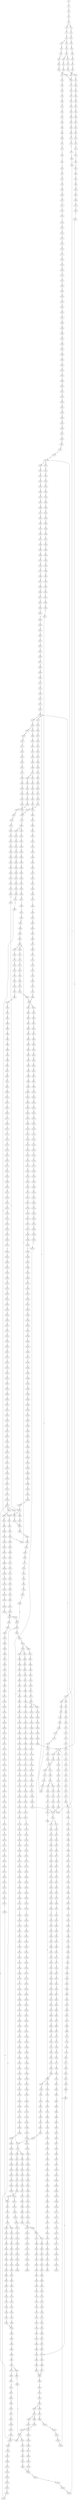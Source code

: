 strict digraph  {
	S0 -> S1 [ label = C ];
	S1 -> S2 [ label = C ];
	S2 -> S3 [ label = A ];
	S3 -> S4 [ label = T ];
	S4 -> S5 [ label = G ];
	S4 -> S6 [ label = A ];
	S5 -> S7 [ label = A ];
	S6 -> S8 [ label = A ];
	S7 -> S9 [ label = A ];
	S8 -> S10 [ label = A ];
	S9 -> S11 [ label = G ];
	S9 -> S12 [ label = C ];
	S10 -> S13 [ label = C ];
	S11 -> S14 [ label = A ];
	S12 -> S15 [ label = C ];
	S13 -> S16 [ label = C ];
	S14 -> S17 [ label = G ];
	S15 -> S18 [ label = T ];
	S16 -> S19 [ label = T ];
	S17 -> S20 [ label = T ];
	S17 -> S21 [ label = G ];
	S18 -> S22 [ label = C ];
	S19 -> S23 [ label = C ];
	S20 -> S24 [ label = C ];
	S21 -> S25 [ label = C ];
	S22 -> S26 [ label = C ];
	S23 -> S27 [ label = C ];
	S24 -> S28 [ label = T ];
	S25 -> S29 [ label = A ];
	S26 -> S30 [ label = A ];
	S27 -> S31 [ label = A ];
	S28 -> S32 [ label = C ];
	S29 -> S33 [ label = G ];
	S30 -> S34 [ label = G ];
	S31 -> S35 [ label = G ];
	S32 -> S36 [ label = T ];
	S33 -> S37 [ label = T ];
	S34 -> S38 [ label = T ];
	S35 -> S38 [ label = T ];
	S36 -> S39 [ label = C ];
	S37 -> S40 [ label = C ];
	S38 -> S41 [ label = C ];
	S39 -> S42 [ label = T ];
	S40 -> S43 [ label = C ];
	S41 -> S44 [ label = G ];
	S42 -> S45 [ label = C ];
	S43 -> S46 [ label = T ];
	S44 -> S47 [ label = T ];
	S45 -> S48 [ label = G ];
	S46 -> S49 [ label = G ];
	S47 -> S50 [ label = G ];
	S48 -> S51 [ label = G ];
	S49 -> S52 [ label = C ];
	S50 -> S53 [ label = C ];
	S51 -> S54 [ label = T ];
	S52 -> S55 [ label = G ];
	S53 -> S56 [ label = C ];
	S54 -> S57 [ label = C ];
	S55 -> S58 [ label = G ];
	S56 -> S59 [ label = A ];
	S57 -> S60 [ label = T ];
	S58 -> S61 [ label = C ];
	S59 -> S62 [ label = C ];
	S60 -> S63 [ label = C ];
	S61 -> S64 [ label = C ];
	S62 -> S65 [ label = G ];
	S63 -> S66 [ label = G ];
	S64 -> S67 [ label = T ];
	S65 -> S68 [ label = A ];
	S66 -> S69 [ label = G ];
	S67 -> S70 [ label = G ];
	S68 -> S71 [ label = G ];
	S69 -> S72 [ label = T ];
	S70 -> S73 [ label = T ];
	S71 -> S74 [ label = T ];
	S72 -> S75 [ label = T ];
	S73 -> S76 [ label = G ];
	S74 -> S77 [ label = G ];
	S75 -> S78 [ label = C ];
	S76 -> S79 [ label = C ];
	S77 -> S80 [ label = T ];
	S78 -> S81 [ label = A ];
	S79 -> S82 [ label = T ];
	S80 -> S83 [ label = C ];
	S81 -> S84 [ label = A ];
	S82 -> S85 [ label = A ];
	S83 -> S86 [ label = T ];
	S84 -> S87 [ label = G ];
	S85 -> S88 [ label = C ];
	S86 -> S89 [ label = T ];
	S86 -> S90 [ label = C ];
	S87 -> S91 [ label = A ];
	S88 -> S92 [ label = C ];
	S89 -> S93 [ label = C ];
	S90 -> S94 [ label = C ];
	S91 -> S95 [ label = C ];
	S92 -> S96 [ label = T ];
	S93 -> S97 [ label = G ];
	S94 -> S98 [ label = G ];
	S95 -> S99 [ label = C ];
	S96 -> S100 [ label = G ];
	S97 -> S101 [ label = G ];
	S98 -> S102 [ label = T ];
	S99 -> S103 [ label = T ];
	S100 -> S104 [ label = T ];
	S101 -> S105 [ label = T ];
	S102 -> S106 [ label = T ];
	S103 -> S107 [ label = T ];
	S104 -> S108 [ label = C ];
	S105 -> S109 [ label = C ];
	S106 -> S110 [ label = C ];
	S107 -> S111 [ label = T ];
	S108 -> S112 [ label = C ];
	S109 -> S113 [ label = C ];
	S110 -> S114 [ label = C ];
	S111 -> S115 [ label = T ];
	S112 -> S116 [ label = T ];
	S113 -> S117 [ label = T ];
	S114 -> S118 [ label = T ];
	S115 -> S119 [ label = T ];
	S116 -> S120 [ label = T ];
	S117 -> S121 [ label = T ];
	S118 -> S122 [ label = T ];
	S119 -> S123 [ label = G ];
	S120 -> S124 [ label = G ];
	S121 -> S125 [ label = G ];
	S122 -> S126 [ label = A ];
	S123 -> S127 [ label = A ];
	S124 -> S128 [ label = A ];
	S124 -> S129 [ label = T ];
	S125 -> S130 [ label = A ];
	S126 -> S131 [ label = A ];
	S127 -> S132 [ label = A ];
	S128 -> S133 [ label = A ];
	S129 -> S134 [ label = A ];
	S130 -> S135 [ label = A ];
	S131 -> S136 [ label = A ];
	S132 -> S137 [ label = C ];
	S133 -> S138 [ label = C ];
	S134 -> S139 [ label = G ];
	S135 -> S138 [ label = C ];
	S136 -> S140 [ label = C ];
	S137 -> S141 [ label = A ];
	S138 -> S142 [ label = T ];
	S138 -> S143 [ label = A ];
	S139 -> S144 [ label = G ];
	S140 -> S145 [ label = A ];
	S141 -> S146 [ label = G ];
	S142 -> S147 [ label = T ];
	S143 -> S148 [ label = G ];
	S144 -> S149 [ label = A ];
	S145 -> S150 [ label = G ];
	S146 -> S151 [ label = T ];
	S147 -> S152 [ label = C ];
	S148 -> S153 [ label = G ];
	S149 -> S154 [ label = G ];
	S150 -> S155 [ label = G ];
	S151 -> S156 [ label = T ];
	S152 -> S157 [ label = A ];
	S153 -> S158 [ label = G ];
	S153 -> S159 [ label = T ];
	S154 -> S160 [ label = A ];
	S155 -> S161 [ label = T ];
	S156 -> S162 [ label = G ];
	S157 -> S163 [ label = A ];
	S158 -> S164 [ label = T ];
	S159 -> S165 [ label = C ];
	S160 -> S166 [ label = G ];
	S161 -> S167 [ label = C ];
	S162 -> S168 [ label = A ];
	S163 -> S169 [ label = C ];
	S164 -> S170 [ label = C ];
	S165 -> S171 [ label = C ];
	S166 -> S172 [ label = G ];
	S167 -> S173 [ label = T ];
	S168 -> S174 [ label = C ];
	S169 -> S175 [ label = C ];
	S169 -> S176 [ label = T ];
	S170 -> S177 [ label = C ];
	S171 -> S178 [ label = C ];
	S172 -> S179 [ label = T ];
	S173 -> S180 [ label = C ];
	S174 -> S181 [ label = T ];
	S175 -> S182 [ label = G ];
	S176 -> S183 [ label = G ];
	S177 -> S184 [ label = G ];
	S178 -> S185 [ label = T ];
	S179 -> S186 [ label = C ];
	S180 -> S187 [ label = T ];
	S181 -> S188 [ label = G ];
	S182 -> S189 [ label = G ];
	S183 -> S190 [ label = G ];
	S183 -> S191 [ label = C ];
	S184 -> S192 [ label = C ];
	S185 -> S193 [ label = T ];
	S186 -> S194 [ label = C ];
	S187 -> S195 [ label = C ];
	S188 -> S196 [ label = T ];
	S189 -> S197 [ label = C ];
	S190 -> S198 [ label = C ];
	S191 -> S199 [ label = C ];
	S192 -> S200 [ label = C ];
	S193 -> S201 [ label = C ];
	S194 -> S202 [ label = C ];
	S195 -> S203 [ label = C ];
	S196 -> S204 [ label = A ];
	S197 -> S205 [ label = C ];
	S198 -> S206 [ label = C ];
	S199 -> S207 [ label = C ];
	S200 -> S208 [ label = G ];
	S201 -> S209 [ label = T ];
	S201 -> S210 [ label = G ];
	S202 -> S211 [ label = A ];
	S202 -> S212 [ label = G ];
	S203 -> S213 [ label = G ];
	S204 -> S214 [ label = C ];
	S205 -> S215 [ label = C ];
	S206 -> S216 [ label = C ];
	S207 -> S217 [ label = T ];
	S208 -> S218 [ label = C ];
	S208 -> S219 [ label = G ];
	S209 -> S220 [ label = C ];
	S210 -> S221 [ label = C ];
	S211 -> S222 [ label = G ];
	S212 -> S223 [ label = G ];
	S213 -> S224 [ label = T ];
	S214 -> S225 [ label = A ];
	S215 -> S226 [ label = A ];
	S216 -> S227 [ label = A ];
	S217 -> S228 [ label = A ];
	S218 -> S229 [ label = A ];
	S219 -> S230 [ label = A ];
	S220 -> S231 [ label = G ];
	S221 -> S232 [ label = A ];
	S222 -> S233 [ label = A ];
	S223 -> S234 [ label = A ];
	S224 -> S235 [ label = A ];
	S225 -> S236 [ label = C ];
	S226 -> S237 [ label = G ];
	S227 -> S238 [ label = G ];
	S228 -> S239 [ label = G ];
	S229 -> S240 [ label = C ];
	S230 -> S241 [ label = A ];
	S231 -> S242 [ label = T ];
	S232 -> S243 [ label = C ];
	S233 -> S244 [ label = G ];
	S234 -> S245 [ label = G ];
	S235 -> S246 [ label = C ];
	S236 -> S247 [ label = T ];
	S237 -> S248 [ label = T ];
	S238 -> S249 [ label = G ];
	S239 -> S250 [ label = G ];
	S240 -> S251 [ label = G ];
	S241 -> S252 [ label = C ];
	S242 -> S253 [ label = A ];
	S243 -> S254 [ label = G ];
	S244 -> S255 [ label = C ];
	S245 -> S256 [ label = G ];
	S246 -> S257 [ label = A ];
	S247 -> S258 [ label = T ];
	S248 -> S259 [ label = T ];
	S249 -> S260 [ label = T ];
	S250 -> S261 [ label = T ];
	S251 -> S262 [ label = C ];
	S252 -> S263 [ label = T ];
	S253 -> S264 [ label = C ];
	S254 -> S265 [ label = T ];
	S255 -> S266 [ label = C ];
	S256 -> S267 [ label = C ];
	S257 -> S268 [ label = T ];
	S258 -> S269 [ label = G ];
	S259 -> S270 [ label = G ];
	S260 -> S271 [ label = G ];
	S261 -> S272 [ label = G ];
	S262 -> S273 [ label = G ];
	S263 -> S274 [ label = G ];
	S264 -> S275 [ label = G ];
	S265 -> S276 [ label = G ];
	S266 -> S277 [ label = A ];
	S267 -> S278 [ label = G ];
	S268 -> S279 [ label = G ];
	S269 -> S280 [ label = G ];
	S270 -> S281 [ label = T ];
	S271 -> S282 [ label = C ];
	S271 -> S283 [ label = G ];
	S272 -> S284 [ label = T ];
	S273 -> S285 [ label = C ];
	S274 -> S286 [ label = C ];
	S275 -> S287 [ label = G ];
	S276 -> S288 [ label = G ];
	S277 -> S289 [ label = C ];
	S278 -> S290 [ label = T ];
	S279 -> S291 [ label = G ];
	S280 -> S292 [ label = A ];
	S281 -> S293 [ label = G ];
	S282 -> S294 [ label = G ];
	S283 -> S295 [ label = G ];
	S284 -> S296 [ label = G ];
	S285 -> S297 [ label = A ];
	S286 -> S298 [ label = A ];
	S287 -> S299 [ label = C ];
	S288 -> S300 [ label = C ];
	S289 -> S301 [ label = G ];
	S290 -> S302 [ label = G ];
	S291 -> S303 [ label = C ];
	S292 -> S304 [ label = G ];
	S293 -> S305 [ label = C ];
	S294 -> S306 [ label = C ];
	S295 -> S307 [ label = C ];
	S296 -> S308 [ label = C ];
	S297 -> S309 [ label = G ];
	S298 -> S310 [ label = A ];
	S299 -> S311 [ label = T ];
	S300 -> S312 [ label = G ];
	S301 -> S313 [ label = G ];
	S302 -> S314 [ label = G ];
	S303 -> S315 [ label = G ];
	S304 -> S316 [ label = A ];
	S305 -> S317 [ label = G ];
	S306 -> S318 [ label = G ];
	S307 -> S319 [ label = T ];
	S308 -> S320 [ label = G ];
	S309 -> S321 [ label = C ];
	S310 -> S322 [ label = C ];
	S311 -> S323 [ label = A ];
	S312 -> S324 [ label = T ];
	S313 -> S325 [ label = T ];
	S314 -> S326 [ label = T ];
	S315 -> S327 [ label = C ];
	S316 -> S328 [ label = C ];
	S317 -> S329 [ label = T ];
	S318 -> S330 [ label = T ];
	S319 -> S331 [ label = T ];
	S320 -> S332 [ label = T ];
	S321 -> S333 [ label = C ];
	S322 -> S334 [ label = C ];
	S323 -> S335 [ label = C ];
	S324 -> S336 [ label = C ];
	S325 -> S337 [ label = T ];
	S326 -> S338 [ label = A ];
	S327 -> S339 [ label = C ];
	S328 -> S340 [ label = C ];
	S329 -> S341 [ label = C ];
	S330 -> S342 [ label = C ];
	S331 -> S343 [ label = C ];
	S332 -> S344 [ label = C ];
	S333 -> S345 [ label = G ];
	S334 -> S346 [ label = A ];
	S335 -> S347 [ label = T ];
	S336 -> S348 [ label = C ];
	S337 -> S349 [ label = A ];
	S338 -> S350 [ label = T ];
	S339 -> S351 [ label = C ];
	S340 -> S352 [ label = C ];
	S341 -> S353 [ label = G ];
	S342 -> S354 [ label = G ];
	S343 -> S355 [ label = G ];
	S344 -> S356 [ label = G ];
	S345 -> S357 [ label = G ];
	S346 -> S358 [ label = G ];
	S347 -> S359 [ label = G ];
	S348 -> S360 [ label = C ];
	S349 -> S361 [ label = C ];
	S350 -> S362 [ label = G ];
	S351 -> S363 [ label = C ];
	S352 -> S364 [ label = C ];
	S353 -> S365 [ label = A ];
	S354 -> S366 [ label = T ];
	S355 -> S367 [ label = A ];
	S356 -> S365 [ label = A ];
	S357 -> S368 [ label = C ];
	S357 -> S369 [ label = T ];
	S358 -> S370 [ label = A ];
	S359 -> S371 [ label = G ];
	S360 -> S372 [ label = C ];
	S361 -> S373 [ label = T ];
	S362 -> S374 [ label = A ];
	S363 -> S375 [ label = C ];
	S364 -> S376 [ label = C ];
	S365 -> S377 [ label = A ];
	S366 -> S378 [ label = G ];
	S367 -> S379 [ label = A ];
	S368 -> S380 [ label = A ];
	S369 -> S381 [ label = G ];
	S370 -> S382 [ label = A ];
	S371 -> S383 [ label = T ];
	S372 -> S384 [ label = A ];
	S373 -> S385 [ label = G ];
	S374 -> S386 [ label = G ];
	S375 -> S387 [ label = A ];
	S376 -> S388 [ label = C ];
	S377 -> S389 [ label = C ];
	S378 -> S390 [ label = C ];
	S379 -> S391 [ label = C ];
	S380 -> S392 [ label = C ];
	S381 -> S393 [ label = G ];
	S382 -> S394 [ label = C ];
	S383 -> S395 [ label = G ];
	S384 -> S396 [ label = C ];
	S385 -> S397 [ label = C ];
	S386 -> S398 [ label = C ];
	S387 -> S399 [ label = C ];
	S388 -> S400 [ label = T ];
	S389 -> S401 [ label = C ];
	S389 -> S402 [ label = A ];
	S390 -> S403 [ label = A ];
	S391 -> S404 [ label = A ];
	S392 -> S405 [ label = T ];
	S393 -> S406 [ label = A ];
	S394 -> S407 [ label = A ];
	S395 -> S408 [ label = C ];
	S396 -> S409 [ label = T ];
	S397 -> S410 [ label = A ];
	S398 -> S411 [ label = G ];
	S399 -> S412 [ label = T ];
	S400 -> S413 [ label = T ];
	S401 -> S414 [ label = T ];
	S402 -> S415 [ label = C ];
	S403 -> S416 [ label = T ];
	S404 -> S417 [ label = C ];
	S405 -> S418 [ label = T ];
	S406 -> S419 [ label = A ];
	S407 -> S420 [ label = G ];
	S408 -> S421 [ label = T ];
	S409 -> S422 [ label = T ];
	S410 -> S423 [ label = G ];
	S411 -> S424 [ label = G ];
	S412 -> S425 [ label = T ];
	S413 -> S426 [ label = C ];
	S414 -> S427 [ label = T ];
	S415 -> S428 [ label = C ];
	S416 -> S429 [ label = C ];
	S417 -> S430 [ label = G ];
	S418 -> S431 [ label = C ];
	S419 -> S432 [ label = G ];
	S420 -> S433 [ label = C ];
	S421 -> S434 [ label = A ];
	S422 -> S435 [ label = G ];
	S423 -> S436 [ label = A ];
	S424 -> S437 [ label = T ];
	S425 -> S438 [ label = T ];
	S426 -> S439 [ label = A ];
	S427 -> S440 [ label = C ];
	S428 -> S441 [ label = C ];
	S429 -> S442 [ label = C ];
	S430 -> S443 [ label = C ];
	S431 -> S444 [ label = A ];
	S432 -> S445 [ label = A ];
	S433 -> S446 [ label = C ];
	S434 -> S447 [ label = C ];
	S435 -> S448 [ label = A ];
	S436 -> S449 [ label = C ];
	S437 -> S450 [ label = C ];
	S438 -> S451 [ label = A ];
	S439 -> S452 [ label = G ];
	S440 -> S453 [ label = G ];
	S441 -> S454 [ label = G ];
	S442 -> S455 [ label = G ];
	S443 -> S456 [ label = G ];
	S444 -> S457 [ label = G ];
	S445 -> S458 [ label = A ];
	S446 -> S459 [ label = G ];
	S447 -> S460 [ label = T ];
	S448 -> S461 [ label = G ];
	S449 -> S462 [ label = G ];
	S450 -> S463 [ label = G ];
	S451 -> S464 [ label = G ];
	S452 -> S465 [ label = A ];
	S453 -> S466 [ label = T ];
	S454 -> S467 [ label = T ];
	S455 -> S468 [ label = C ];
	S456 -> S469 [ label = C ];
	S457 -> S470 [ label = C ];
	S458 -> S471 [ label = C ];
	S459 -> S472 [ label = T ];
	S460 -> S473 [ label = G ];
	S461 -> S474 [ label = C ];
	S462 -> S475 [ label = G ];
	S463 -> S476 [ label = C ];
	S464 -> S477 [ label = C ];
	S465 -> S478 [ label = G ];
	S466 -> S479 [ label = A ];
	S467 -> S480 [ label = A ];
	S468 -> S481 [ label = A ];
	S469 -> S482 [ label = A ];
	S470 -> S483 [ label = C ];
	S471 -> S484 [ label = G ];
	S472 -> S485 [ label = C ];
	S473 -> S486 [ label = T ];
	S474 -> S487 [ label = C ];
	S475 -> S488 [ label = A ];
	S476 -> S489 [ label = A ];
	S477 -> S490 [ label = C ];
	S478 -> S491 [ label = G ];
	S479 -> S492 [ label = C ];
	S480 -> S493 [ label = C ];
	S481 -> S494 [ label = C ];
	S482 -> S495 [ label = C ];
	S483 -> S496 [ label = G ];
	S484 -> S497 [ label = G ];
	S485 -> S498 [ label = C ];
	S486 -> S499 [ label = A ];
	S487 -> S500 [ label = G ];
	S488 -> S501 [ label = C ];
	S489 -> S502 [ label = C ];
	S490 -> S503 [ label = G ];
	S491 -> S504 [ label = T ];
	S492 -> S505 [ label = T ];
	S493 -> S506 [ label = G ];
	S494 -> S507 [ label = G ];
	S495 -> S508 [ label = G ];
	S496 -> S509 [ label = C ];
	S497 -> S510 [ label = C ];
	S498 -> S511 [ label = T ];
	S499 -> S512 [ label = A ];
	S500 -> S513 [ label = C ];
	S501 -> S514 [ label = A ];
	S502 -> S515 [ label = G ];
	S503 -> S516 [ label = T ];
	S504 -> S517 [ label = C ];
	S505 -> S518 [ label = T ];
	S506 -> S519 [ label = T ];
	S507 -> S520 [ label = T ];
	S508 -> S521 [ label = T ];
	S509 -> S522 [ label = C ];
	S510 -> S523 [ label = A ];
	S511 -> S524 [ label = C ];
	S512 -> S525 [ label = C ];
	S513 -> S526 [ label = C ];
	S514 -> S527 [ label = C ];
	S515 -> S528 [ label = C ];
	S516 -> S529 [ label = C ];
	S517 -> S530 [ label = C ];
	S518 -> S531 [ label = C ];
	S519 -> S532 [ label = C ];
	S520 -> S533 [ label = C ];
	S521 -> S534 [ label = C ];
	S522 -> S535 [ label = C ];
	S523 -> S536 [ label = C ];
	S524 -> S537 [ label = T ];
	S525 -> S538 [ label = A ];
	S526 -> S539 [ label = C ];
	S527 -> S540 [ label = A ];
	S528 -> S541 [ label = G ];
	S529 -> S542 [ label = C ];
	S530 -> S543 [ label = C ];
	S531 -> S544 [ label = A ];
	S532 -> S545 [ label = C ];
	S533 -> S546 [ label = G ];
	S534 -> S547 [ label = C ];
	S535 -> S548 [ label = C ];
	S536 -> S549 [ label = C ];
	S536 -> S550 [ label = T ];
	S537 -> S551 [ label = G ];
	S538 -> S552 [ label = C ];
	S539 -> S553 [ label = C ];
	S540 -> S554 [ label = C ];
	S541 -> S555 [ label = C ];
	S542 -> S556 [ label = C ];
	S543 -> S557 [ label = T ];
	S544 -> S558 [ label = A ];
	S545 -> S559 [ label = A ];
	S546 -> S560 [ label = A ];
	S547 -> S561 [ label = A ];
	S548 -> S562 [ label = T ];
	S549 -> S563 [ label = G ];
	S550 -> S564 [ label = G ];
	S551 -> S565 [ label = T ];
	S552 -> S566 [ label = A ];
	S553 -> S562 [ label = T ];
	S554 -> S567 [ label = C ];
	S555 -> S568 [ label = G ];
	S556 -> S569 [ label = A ];
	S557 -> S570 [ label = T ];
	S558 -> S571 [ label = G ];
	S559 -> S572 [ label = G ];
	S560 -> S573 [ label = G ];
	S561 -> S574 [ label = G ];
	S562 -> S575 [ label = T ];
	S562 -> S576 [ label = C ];
	S563 -> S577 [ label = G ];
	S564 -> S578 [ label = G ];
	S565 -> S579 [ label = C ];
	S566 -> S580 [ label = C ];
	S567 -> S581 [ label = T ];
	S568 -> S582 [ label = G ];
	S569 -> S583 [ label = C ];
	S570 -> S201 [ label = C ];
	S571 -> S584 [ label = C ];
	S572 -> S585 [ label = C ];
	S573 -> S586 [ label = C ];
	S574 -> S587 [ label = C ];
	S575 -> S588 [ label = C ];
	S576 -> S589 [ label = C ];
	S577 -> S590 [ label = G ];
	S578 -> S591 [ label = G ];
	S579 -> S592 [ label = G ];
	S580 -> S593 [ label = G ];
	S581 -> S594 [ label = C ];
	S582 -> S595 [ label = C ];
	S583 -> S596 [ label = C ];
	S584 -> S597 [ label = G ];
	S585 -> S598 [ label = G ];
	S586 -> S599 [ label = G ];
	S587 -> S600 [ label = T ];
	S587 -> S598 [ label = G ];
	S588 -> S601 [ label = A ];
	S589 -> S602 [ label = A ];
	S590 -> S603 [ label = A ];
	S591 -> S604 [ label = A ];
	S592 -> S605 [ label = T ];
	S593 -> S606 [ label = C ];
	S594 -> S607 [ label = T ];
	S595 -> S608 [ label = T ];
	S596 -> S609 [ label = A ];
	S597 -> S610 [ label = A ];
	S598 -> S611 [ label = A ];
	S599 -> S612 [ label = A ];
	S600 -> S613 [ label = T ];
	S601 -> S614 [ label = C ];
	S602 -> S615 [ label = C ];
	S603 -> S616 [ label = A ];
	S604 -> S617 [ label = A ];
	S605 -> S618 [ label = G ];
	S606 -> S619 [ label = T ];
	S607 -> S620 [ label = A ];
	S608 -> S621 [ label = G ];
	S609 -> S622 [ label = C ];
	S610 -> S623 [ label = G ];
	S611 -> S624 [ label = G ];
	S612 -> S625 [ label = G ];
	S613 -> S626 [ label = C ];
	S614 -> S627 [ label = G ];
	S615 -> S628 [ label = C ];
	S616 -> S629 [ label = T ];
	S617 -> S630 [ label = C ];
	S618 -> S631 [ label = G ];
	S619 -> S632 [ label = C ];
	S620 -> S633 [ label = G ];
	S621 -> S634 [ label = G ];
	S622 -> S635 [ label = C ];
	S623 -> S636 [ label = T ];
	S624 -> S637 [ label = T ];
	S625 -> S638 [ label = T ];
	S626 -> S639 [ label = A ];
	S627 -> S640 [ label = C ];
	S628 -> S641 [ label = C ];
	S629 -> S642 [ label = T ];
	S630 -> S643 [ label = T ];
	S631 -> S644 [ label = T ];
	S632 -> S645 [ label = C ];
	S633 -> S646 [ label = A ];
	S634 -> S647 [ label = A ];
	S635 -> S648 [ label = G ];
	S636 -> S649 [ label = C ];
	S637 -> S650 [ label = C ];
	S638 -> S651 [ label = C ];
	S639 -> S652 [ label = C ];
	S640 -> S653 [ label = T ];
	S641 -> S654 [ label = G ];
	S642 -> S655 [ label = G ];
	S643 -> S656 [ label = G ];
	S644 -> S657 [ label = A ];
	S645 -> S658 [ label = T ];
	S646 -> S659 [ label = A ];
	S647 -> S660 [ label = A ];
	S648 -> S661 [ label = A ];
	S649 -> S662 [ label = C ];
	S650 -> S663 [ label = C ];
	S650 -> S664 [ label = T ];
	S651 -> S665 [ label = G ];
	S652 -> S666 [ label = G ];
	S653 -> S667 [ label = C ];
	S654 -> S668 [ label = C ];
	S655 -> S669 [ label = A ];
	S656 -> S670 [ label = G ];
	S658 -> S671 [ label = A ];
	S659 -> S672 [ label = C ];
	S660 -> S673 [ label = T ];
	S661 -> S674 [ label = T ];
	S662 -> S675 [ label = C ];
	S663 -> S675 [ label = C ];
	S664 -> S676 [ label = C ];
	S665 -> S677 [ label = A ];
	S666 -> S678 [ label = C ];
	S667 -> S679 [ label = C ];
	S668 -> S680 [ label = C ];
	S669 -> S681 [ label = A ];
	S670 -> S682 [ label = A ];
	S671 -> S683 [ label = G ];
	S672 -> S684 [ label = G ];
	S673 -> S685 [ label = G ];
	S674 -> S686 [ label = C ];
	S675 -> S687 [ label = T ];
	S675 -> S688 [ label = G ];
	S676 -> S689 [ label = G ];
	S677 -> S690 [ label = A ];
	S678 -> S691 [ label = C ];
	S679 -> S692 [ label = G ];
	S680 -> S693 [ label = G ];
	S681 -> S694 [ label = C ];
	S682 -> S695 [ label = C ];
	S683 -> S696 [ label = A ];
	S684 -> S697 [ label = A ];
	S685 -> S698 [ label = G ];
	S686 -> S699 [ label = G ];
	S687 -> S700 [ label = C ];
	S688 -> S701 [ label = C ];
	S689 -> S702 [ label = T ];
	S690 -> S703 [ label = C ];
	S691 -> S704 [ label = C ];
	S692 -> S705 [ label = G ];
	S693 -> S706 [ label = G ];
	S694 -> S707 [ label = C ];
	S695 -> S708 [ label = C ];
	S696 -> S709 [ label = A ];
	S697 -> S710 [ label = G ];
	S698 -> S711 [ label = G ];
	S699 -> S712 [ label = G ];
	S700 -> S713 [ label = C ];
	S701 -> S714 [ label = C ];
	S702 -> S715 [ label = C ];
	S703 -> S716 [ label = C ];
	S704 -> S717 [ label = T ];
	S705 -> S718 [ label = T ];
	S706 -> S719 [ label = T ];
	S707 -> S720 [ label = C ];
	S708 -> S721 [ label = C ];
	S709 -> S722 [ label = C ];
	S710 -> S723 [ label = G ];
	S711 -> S724 [ label = G ];
	S712 -> S725 [ label = T ];
	S713 -> S726 [ label = G ];
	S714 -> S727 [ label = T ];
	S715 -> S728 [ label = T ];
	S716 -> S729 [ label = T ];
	S717 -> S730 [ label = T ];
	S718 -> S731 [ label = T ];
	S719 -> S732 [ label = C ];
	S720 -> S733 [ label = G ];
	S721 -> S734 [ label = G ];
	S722 -> S735 [ label = T ];
	S723 -> S736 [ label = T ];
	S724 -> S737 [ label = T ];
	S725 -> S738 [ label = T ];
	S726 -> S739 [ label = G ];
	S727 -> S740 [ label = G ];
	S728 -> S741 [ label = G ];
	S729 -> S742 [ label = G ];
	S730 -> S743 [ label = C ];
	S731 -> S744 [ label = G ];
	S732 -> S745 [ label = C ];
	S733 -> S746 [ label = T ];
	S734 -> S747 [ label = T ];
	S735 -> S748 [ label = T ];
	S736 -> S749 [ label = G ];
	S737 -> S750 [ label = C ];
	S738 -> S751 [ label = C ];
	S739 -> S752 [ label = T ];
	S740 -> S753 [ label = T ];
	S741 -> S754 [ label = T ];
	S742 -> S755 [ label = T ];
	S743 -> S756 [ label = A ];
	S744 -> S757 [ label = C ];
	S745 -> S758 [ label = C ];
	S746 -> S759 [ label = C ];
	S747 -> S760 [ label = C ];
	S748 -> S761 [ label = C ];
	S749 -> S762 [ label = T ];
	S750 -> S763 [ label = C ];
	S751 -> S764 [ label = C ];
	S752 -> S765 [ label = C ];
	S753 -> S766 [ label = C ];
	S754 -> S767 [ label = T ];
	S755 -> S768 [ label = C ];
	S756 -> S769 [ label = T ];
	S757 -> S770 [ label = A ];
	S758 -> S771 [ label = A ];
	S759 -> S772 [ label = T ];
	S760 -> S773 [ label = T ];
	S761 -> S774 [ label = A ];
	S762 -> S775 [ label = C ];
	S763 -> S776 [ label = G ];
	S764 -> S777 [ label = A ];
	S765 -> S778 [ label = T ];
	S766 -> S779 [ label = G ];
	S767 -> S780 [ label = C ];
	S768 -> S781 [ label = G ];
	S769 -> S782 [ label = C ];
	S770 -> S783 [ label = C ];
	S771 -> S784 [ label = G ];
	S772 -> S785 [ label = C ];
	S773 -> S786 [ label = C ];
	S774 -> S787 [ label = A ];
	S775 -> S788 [ label = C ];
	S776 -> S789 [ label = C ];
	S777 -> S790 [ label = G ];
	S778 -> S791 [ label = G ];
	S779 -> S792 [ label = C ];
	S780 -> S793 [ label = C ];
	S781 -> S794 [ label = C ];
	S782 -> S795 [ label = C ];
	S783 -> S796 [ label = T ];
	S784 -> S797 [ label = T ];
	S785 -> S798 [ label = G ];
	S786 -> S798 [ label = G ];
	S787 -> S169 [ label = C ];
	S788 -> S799 [ label = C ];
	S789 -> S800 [ label = C ];
	S790 -> S801 [ label = T ];
	S791 -> S802 [ label = G ];
	S792 -> S803 [ label = G ];
	S793 -> S804 [ label = G ];
	S794 -> S805 [ label = G ];
	S795 -> S806 [ label = A ];
	S796 -> S807 [ label = G ];
	S797 -> S808 [ label = G ];
	S798 -> S809 [ label = G ];
	S799 -> S810 [ label = T ];
	S800 -> S208 [ label = G ];
	S801 -> S811 [ label = G ];
	S802 -> S812 [ label = A ];
	S803 -> S813 [ label = C ];
	S804 -> S814 [ label = T ];
	S805 -> S813 [ label = C ];
	S806 -> S815 [ label = G ];
	S807 -> S816 [ label = G ];
	S808 -> S817 [ label = G ];
	S809 -> S818 [ label = C ];
	S810 -> S819 [ label = G ];
	S811 -> S820 [ label = G ];
	S812 -> S821 [ label = G ];
	S813 -> S822 [ label = G ];
	S813 -> S823 [ label = A ];
	S814 -> S824 [ label = G ];
	S815 -> S825 [ label = A ];
	S816 -> S826 [ label = T ];
	S817 -> S827 [ label = T ];
	S818 -> S828 [ label = A ];
	S819 -> S829 [ label = T ];
	S820 -> S830 [ label = T ];
	S821 -> S831 [ label = G ];
	S822 -> S832 [ label = A ];
	S823 -> S833 [ label = A ];
	S824 -> S834 [ label = G ];
	S825 -> S835 [ label = A ];
	S826 -> S836 [ label = C ];
	S827 -> S837 [ label = C ];
	S828 -> S838 [ label = C ];
	S829 -> S839 [ label = C ];
	S830 -> S840 [ label = C ];
	S831 -> S841 [ label = G ];
	S832 -> S842 [ label = G ];
	S833 -> S843 [ label = C ];
	S834 -> S844 [ label = C ];
	S835 -> S845 [ label = C ];
	S836 -> S846 [ label = G ];
	S837 -> S847 [ label = G ];
	S838 -> S848 [ label = C ];
	S839 -> S849 [ label = C ];
	S840 -> S847 [ label = G ];
	S841 -> S850 [ label = T ];
	S842 -> S851 [ label = C ];
	S843 -> S852 [ label = C ];
	S844 -> S853 [ label = C ];
	S845 -> S854 [ label = C ];
	S846 -> S855 [ label = T ];
	S847 -> S856 [ label = T ];
	S848 -> S857 [ label = G ];
	S849 -> S858 [ label = T ];
	S850 -> S859 [ label = G ];
	S851 -> S860 [ label = A ];
	S852 -> S861 [ label = C ];
	S853 -> S862 [ label = C ];
	S854 -> S863 [ label = A ];
	S854 -> S864 [ label = G ];
	S855 -> S865 [ label = C ];
	S856 -> S866 [ label = C ];
	S857 -> S867 [ label = A ];
	S858 -> S868 [ label = A ];
	S859 -> S869 [ label = T ];
	S860 -> S870 [ label = G ];
	S861 -> S871 [ label = G ];
	S862 -> S872 [ label = G ];
	S863 -> S873 [ label = G ];
	S863 -> S874 [ label = C ];
	S864 -> S875 [ label = G ];
	S865 -> S876 [ label = C ];
	S866 -> S877 [ label = C ];
	S867 -> S878 [ label = G ];
	S867 -> S879 [ label = A ];
	S868 -> S880 [ label = C ];
	S869 -> S881 [ label = T ];
	S870 -> S882 [ label = T ];
	S871 -> S883 [ label = T ];
	S872 -> S884 [ label = T ];
	S873 -> S885 [ label = A ];
	S874 -> S886 [ label = C ];
	S875 -> S887 [ label = A ];
	S876 -> S888 [ label = G ];
	S877 -> S888 [ label = G ];
	S878 -> S889 [ label = T ];
	S879 -> S890 [ label = T ];
	S880 -> S891 [ label = T ];
	S881 -> S892 [ label = C ];
	S882 -> S893 [ label = G ];
	S883 -> S894 [ label = A ];
	S884 -> S895 [ label = C ];
	S885 -> S896 [ label = C ];
	S886 -> S897 [ label = A ];
	S887 -> S898 [ label = C ];
	S888 -> S899 [ label = T ];
	S889 -> S900 [ label = C ];
	S890 -> S901 [ label = G ];
	S891 -> S902 [ label = A ];
	S892 -> S903 [ label = C ];
	S893 -> S904 [ label = C ];
	S894 -> S905 [ label = C ];
	S895 -> S906 [ label = C ];
	S896 -> S907 [ label = T ];
	S897 -> S908 [ label = C ];
	S898 -> S909 [ label = G ];
	S899 -> S910 [ label = C ];
	S900 -> S911 [ label = C ];
	S901 -> S912 [ label = T ];
	S902 -> S913 [ label = C ];
	S903 -> S914 [ label = A ];
	S904 -> S915 [ label = A ];
	S905 -> S916 [ label = A ];
	S906 -> S917 [ label = A ];
	S907 -> S918 [ label = C ];
	S908 -> S919 [ label = C ];
	S909 -> S920 [ label = C ];
	S910 -> S921 [ label = A ];
	S911 -> S922 [ label = A ];
	S911 -> S923 [ label = T ];
	S912 -> S924 [ label = A ];
	S913 -> S925 [ label = C ];
	S914 -> S926 [ label = G ];
	S915 -> S927 [ label = A ];
	S916 -> S928 [ label = G ];
	S917 -> S929 [ label = G ];
	S918 -> S930 [ label = C ];
	S919 -> S931 [ label = C ];
	S920 -> S932 [ label = C ];
	S921 -> S933 [ label = C ];
	S922 -> S934 [ label = G ];
	S923 -> S935 [ label = C ];
	S924 -> S936 [ label = G ];
	S925 -> S937 [ label = A ];
	S926 -> S938 [ label = C ];
	S927 -> S939 [ label = C ];
	S928 -> S940 [ label = C ];
	S929 -> S941 [ label = T ];
	S930 -> S942 [ label = C ];
	S931 -> S943 [ label = C ];
	S932 -> S944 [ label = C ];
	S933 -> S945 [ label = C ];
	S934 -> S946 [ label = T ];
	S934 -> S947 [ label = C ];
	S935 -> S948 [ label = G ];
	S936 -> S949 [ label = T ];
	S937 -> S950 [ label = G ];
	S938 -> S951 [ label = A ];
	S939 -> S952 [ label = A ];
	S940 -> S953 [ label = A ];
	S941 -> S954 [ label = A ];
	S942 -> S955 [ label = A ];
	S943 -> S956 [ label = T ];
	S944 -> S957 [ label = A ];
	S945 -> S958 [ label = C ];
	S945 -> S959 [ label = G ];
	S946 -> S960 [ label = A ];
	S947 -> S961 [ label = T ];
	S948 -> S962 [ label = A ];
	S949 -> S963 [ label = T ];
	S950 -> S964 [ label = G ];
	S951 -> S965 [ label = G ];
	S952 -> S966 [ label = G ];
	S953 -> S967 [ label = G ];
	S954 -> S968 [ label = G ];
	S955 -> S969 [ label = T ];
	S956 -> S970 [ label = T ];
	S957 -> S971 [ label = T ];
	S958 -> S972 [ label = T ];
	S959 -> S973 [ label = A ];
	S960 -> S974 [ label = G ];
	S961 -> S975 [ label = T ];
	S962 -> S976 [ label = A ];
	S963 -> S977 [ label = T ];
	S964 -> S978 [ label = A ];
	S965 -> S979 [ label = A ];
	S966 -> S980 [ label = C ];
	S967 -> S981 [ label = G ];
	S968 -> S982 [ label = C ];
	S969 -> S983 [ label = C ];
	S970 -> S984 [ label = C ];
	S971 -> S985 [ label = C ];
	S972 -> S986 [ label = G ];
	S973 -> S987 [ label = A ];
	S973 -> S988 [ label = G ];
	S974 -> S989 [ label = G ];
	S975 -> S626 [ label = C ];
	S976 -> S990 [ label = C ];
	S977 -> S991 [ label = C ];
	S978 -> S992 [ label = G ];
	S979 -> S993 [ label = T ];
	S980 -> S994 [ label = T ];
	S981 -> S995 [ label = T ];
	S982 -> S996 [ label = T ];
	S983 -> S997 [ label = T ];
	S984 -> S998 [ label = C ];
	S984 -> S999 [ label = G ];
	S985 -> S1000 [ label = G ];
	S986 -> S1001 [ label = T ];
	S987 -> S1002 [ label = T ];
	S988 -> S1003 [ label = T ];
	S989 -> S1004 [ label = G ];
	S990 -> S1005 [ label = T ];
	S991 -> S1006 [ label = A ];
	S992 -> S1007 [ label = A ];
	S993 -> S1008 [ label = A ];
	S994 -> S1009 [ label = A ];
	S995 -> S1010 [ label = G ];
	S996 -> S1011 [ label = C ];
	S997 -> S1012 [ label = G ];
	S998 -> S1013 [ label = T ];
	S999 -> S1014 [ label = A ];
	S1000 -> S1015 [ label = T ];
	S1001 -> S1016 [ label = C ];
	S1002 -> S1017 [ label = C ];
	S1003 -> S1018 [ label = C ];
	S1004 -> S1019 [ label = T ];
	S1005 -> S1020 [ label = T ];
	S1006 -> S1021 [ label = C ];
	S1007 -> S1022 [ label = G ];
	S1008 -> S1023 [ label = A ];
	S1009 -> S1024 [ label = C ];
	S1010 -> S1025 [ label = C ];
	S1011 -> S1026 [ label = C ];
	S1012 -> S1027 [ label = C ];
	S1013 -> S1028 [ label = G ];
	S1014 -> S1029 [ label = T ];
	S1015 -> S1030 [ label = C ];
	S1016 -> S1031 [ label = C ];
	S1017 -> S1032 [ label = C ];
	S1018 -> S911 [ label = C ];
	S1019 -> S1033 [ label = C ];
	S1020 -> S1034 [ label = C ];
	S1021 -> S1035 [ label = T ];
	S1022 -> S1036 [ label = T ];
	S1023 -> S1037 [ label = A ];
	S1024 -> S1038 [ label = G ];
	S1025 -> S1039 [ label = A ];
	S1026 -> S1040 [ label = A ];
	S1027 -> S1041 [ label = C ];
	S1028 -> S1042 [ label = T ];
	S1029 -> S1043 [ label = C ];
	S1030 -> S1044 [ label = C ];
	S1031 -> S1045 [ label = T ];
	S1032 -> S1046 [ label = T ];
	S1033 -> S1047 [ label = A ];
	S1034 -> S1048 [ label = A ];
	S1035 -> S1049 [ label = C ];
	S1036 -> S1050 [ label = C ];
	S1037 -> S1051 [ label = A ];
	S1038 -> S1052 [ label = A ];
	S1039 -> S1053 [ label = C ];
	S1040 -> S1054 [ label = C ];
	S1041 -> S1055 [ label = A ];
	S1042 -> S1056 [ label = C ];
	S1043 -> S1057 [ label = G ];
	S1044 -> S1058 [ label = T ];
	S1045 -> S1059 [ label = T ];
	S1046 -> S1060 [ label = C ];
	S1047 -> S1061 [ label = C ];
	S1048 -> S1062 [ label = A ];
	S1049 -> S1063 [ label = C ];
	S1050 -> S1064 [ label = A ];
	S1051 -> S1065 [ label = A ];
	S1052 -> S1066 [ label = G ];
	S1053 -> S1067 [ label = G ];
	S1054 -> S1068 [ label = C ];
	S1055 -> S1069 [ label = G ];
	S1056 -> S1070 [ label = C ];
	S1057 -> S1071 [ label = T ];
	S1058 -> S1072 [ label = C ];
	S1059 -> S124 [ label = G ];
	S1060 -> S1073 [ label = G ];
	S1061 -> S1074 [ label = T ];
	S1062 -> S169 [ label = C ];
	S1063 -> S1075 [ label = T ];
	S1064 -> S1076 [ label = G ];
	S1065 -> S1077 [ label = C ];
	S1066 -> S1078 [ label = A ];
	S1067 -> S1079 [ label = C ];
	S1068 -> S1080 [ label = G ];
	S1069 -> S1081 [ label = T ];
	S1070 -> S1082 [ label = T ];
	S1071 -> S1083 [ label = T ];
	S1072 -> S1084 [ label = T ];
	S1073 -> S1085 [ label = A ];
	S1074 -> S1086 [ label = C ];
	S1075 -> S1087 [ label = T ];
	S1076 -> S1088 [ label = G ];
	S1077 -> S1089 [ label = T ];
	S1078 -> S1090 [ label = A ];
	S1079 -> S1091 [ label = G ];
	S1080 -> S1092 [ label = G ];
	S1081 -> S1093 [ label = C ];
	S1082 -> S1094 [ label = T ];
	S1083 -> S1095 [ label = T ];
	S1084 -> S1096 [ label = T ];
	S1085 -> S1097 [ label = A ];
	S1086 -> S1098 [ label = G ];
	S1087 -> S1099 [ label = T ];
	S1088 -> S1100 [ label = A ];
	S1089 -> S1101 [ label = T ];
	S1090 -> S1102 [ label = C ];
	S1091 -> S1103 [ label = G ];
	S1092 -> S1104 [ label = A ];
	S1093 -> S1105 [ label = G ];
	S1094 -> S124 [ label = G ];
	S1095 -> S1106 [ label = G ];
	S1096 -> S1107 [ label = C ];
	S1097 -> S1108 [ label = C ];
	S1098 -> S1109 [ label = C ];
	S1099 -> S1110 [ label = C ];
	S1100 -> S1111 [ label = C ];
	S1101 -> S1112 [ label = T ];
	S1102 -> S1113 [ label = T ];
	S1103 -> S1114 [ label = T ];
	S1104 -> S1115 [ label = C ];
	S1105 -> S1116 [ label = T ];
	S1106 -> S1117 [ label = T ];
	S1107 -> S1118 [ label = T ];
	S1108 -> S1005 [ label = T ];
	S1109 -> S1119 [ label = T ];
	S1110 -> S1120 [ label = A ];
	S1111 -> S1121 [ label = C ];
	S1112 -> S1122 [ label = G ];
	S1113 -> S1123 [ label = G ];
	S1114 -> S1124 [ label = G ];
	S1115 -> S1125 [ label = G ];
	S1116 -> S1126 [ label = A ];
	S1117 -> S1127 [ label = A ];
	S1118 -> S1128 [ label = C ];
	S1119 -> S1129 [ label = T ];
	S1120 -> S1130 [ label = T ];
	S1121 -> S1131 [ label = A ];
	S1122 -> S1132 [ label = C ];
	S1123 -> S1133 [ label = G ];
	S1124 -> S1134 [ label = C ];
	S1125 -> S1135 [ label = T ];
	S1126 -> S1136 [ label = A ];
	S1127 -> S1137 [ label = G ];
	S1128 -> S1138 [ label = G ];
	S1129 -> S1139 [ label = C ];
	S1130 -> S1140 [ label = C ];
	S1131 -> S1141 [ label = G ];
	S1132 -> S1142 [ label = C ];
	S1133 -> S1143 [ label = C ];
	S1134 -> S1144 [ label = C ];
	S1135 -> S1145 [ label = C ];
	S1136 -> S1146 [ label = G ];
	S1137 -> S1147 [ label = G ];
	S1138 -> S1148 [ label = G ];
	S1139 -> S1149 [ label = A ];
	S1140 -> S1150 [ label = C ];
	S1141 -> S1151 [ label = T ];
	S1142 -> S1152 [ label = G ];
	S1143 -> S1153 [ label = G ];
	S1144 -> S1154 [ label = G ];
	S1145 -> S1155 [ label = G ];
	S1146 -> S1156 [ label = A ];
	S1147 -> S1157 [ label = A ];
	S1148 -> S1158 [ label = A ];
	S1149 -> S1159 [ label = T ];
	S1150 -> S1160 [ label = A ];
	S1151 -> S1161 [ label = C ];
	S1152 -> S1162 [ label = T ];
	S1153 -> S1163 [ label = C ];
	S1154 -> S1164 [ label = C ];
	S1155 -> S1165 [ label = T ];
	S1156 -> S1166 [ label = C ];
	S1157 -> S1167 [ label = A ];
	S1158 -> S1168 [ label = G ];
	S1159 -> S1169 [ label = C ];
	S1160 -> S1170 [ label = G ];
	S1161 -> S1171 [ label = T ];
	S1162 -> S1172 [ label = A ];
	S1163 -> S1173 [ label = A ];
	S1164 -> S1174 [ label = A ];
	S1165 -> S1175 [ label = G ];
	S1166 -> S1176 [ label = G ];
	S1167 -> S1177 [ label = A ];
	S1168 -> S1178 [ label = A ];
	S1169 -> S1179 [ label = C ];
	S1170 -> S825 [ label = A ];
	S1171 -> S1180 [ label = C ];
	S1172 -> S1181 [ label = G ];
	S1173 -> S1182 [ label = G ];
	S1174 -> S1183 [ label = A ];
	S1175 -> S1184 [ label = A ];
	S1176 -> S1185 [ label = G ];
	S1177 -> S1186 [ label = G ];
	S1178 -> S1187 [ label = G ];
	S1179 -> S1188 [ label = A ];
	S1180 -> S1189 [ label = T ];
	S1181 -> S1190 [ label = C ];
	S1182 -> S1191 [ label = C ];
	S1183 -> S1192 [ label = C ];
	S1184 -> S1193 [ label = C ];
	S1185 -> S1194 [ label = C ];
	S1186 -> S1195 [ label = G ];
	S1187 -> S1196 [ label = G ];
	S1188 -> S815 [ label = G ];
	S1189 -> S1197 [ label = G ];
	S1190 -> S1198 [ label = C ];
	S1191 -> S1199 [ label = G ];
	S1192 -> S1200 [ label = C ];
	S1193 -> S1201 [ label = C ];
	S1194 -> S1202 [ label = T ];
	S1195 -> S1203 [ label = T ];
	S1196 -> S1204 [ label = T ];
	S1197 -> S1205 [ label = T ];
	S1198 -> S1206 [ label = G ];
	S1199 -> S1207 [ label = G ];
	S1200 -> S1208 [ label = A ];
	S1201 -> S1209 [ label = G ];
	S1202 -> S1210 [ label = C ];
	S1203 -> S1211 [ label = C ];
	S1204 -> S1212 [ label = C ];
	S1205 -> S1213 [ label = A ];
	S1206 -> S1214 [ label = G ];
	S1207 -> S1215 [ label = G ];
	S1208 -> S1216 [ label = G ];
	S1209 -> S1217 [ label = G ];
	S1210 -> S1218 [ label = T ];
	S1211 -> S1219 [ label = C ];
	S1212 -> S194 [ label = C ];
	S1214 -> S1220 [ label = T ];
	S1215 -> S1221 [ label = T ];
	S1216 -> S1222 [ label = T ];
	S1217 -> S1223 [ label = T ];
	S1218 -> S1224 [ label = C ];
	S1219 -> S1225 [ label = C ];
	S1220 -> S1226 [ label = G ];
	S1221 -> S1227 [ label = G ];
	S1222 -> S1228 [ label = C ];
	S1223 -> S1229 [ label = C ];
	S1224 -> S1230 [ label = G ];
	S1225 -> S1231 [ label = G ];
	S1226 -> S1232 [ label = A ];
	S1227 -> S1233 [ label = C ];
	S1228 -> S1234 [ label = G ];
	S1229 -> S1235 [ label = G ];
	S1230 -> S1236 [ label = A ];
	S1231 -> S1237 [ label = A ];
	S1232 -> S1238 [ label = C ];
	S1233 -> S1239 [ label = C ];
	S1234 -> S1240 [ label = C ];
	S1235 -> S1241 [ label = C ];
	S1236 -> S1242 [ label = A ];
	S1237 -> S1243 [ label = A ];
	S1238 -> S1244 [ label = G ];
	S1239 -> S1245 [ label = G ];
	S1240 -> S1246 [ label = G ];
	S1241 -> S1247 [ label = G ];
	S1242 -> S1248 [ label = G ];
	S1243 -> S1249 [ label = G ];
	S1244 -> S1250 [ label = T ];
	S1245 -> S1251 [ label = C ];
	S1246 -> S1252 [ label = C ];
	S1247 -> S1253 [ label = T ];
	S1248 -> S1254 [ label = T ];
	S1249 -> S1255 [ label = T ];
	S1250 -> S1256 [ label = G ];
	S1251 -> S1257 [ label = C ];
	S1252 -> S1258 [ label = A ];
	S1253 -> S1259 [ label = A ];
	S1254 -> S1260 [ label = C ];
	S1255 -> S1261 [ label = C ];
	S1256 -> S1262 [ label = G ];
	S1257 -> S1263 [ label = G ];
	S1258 -> S1264 [ label = G ];
	S1259 -> S1265 [ label = G ];
	S1260 -> S1266 [ label = G ];
	S1261 -> S1267 [ label = G ];
	S1262 -> S1268 [ label = G ];
	S1263 -> S1269 [ label = G ];
	S1264 -> S1270 [ label = C ];
	S1265 -> S1271 [ label = C ];
	S1266 -> S1272 [ label = C ];
	S1267 -> S1273 [ label = A ];
	S1268 -> S1274 [ label = T ];
	S1269 -> S1275 [ label = T ];
	S1270 -> S1276 [ label = C ];
	S1271 -> S1277 [ label = C ];
	S1272 -> S1278 [ label = G ];
	S1273 -> S1279 [ label = G ];
	S1274 -> S1280 [ label = A ];
	S1275 -> S1281 [ label = G ];
	S1276 -> S345 [ label = G ];
	S1277 -> S1282 [ label = G ];
	S1278 -> S1283 [ label = G ];
	S1279 -> S1284 [ label = G ];
	S1280 -> S1285 [ label = C ];
	S1281 -> S1286 [ label = G ];
	S1282 -> S1287 [ label = C ];
	S1283 -> S1288 [ label = C ];
	S1284 -> S1289 [ label = T ];
	S1285 -> S1290 [ label = T ];
	S1286 -> S1291 [ label = T ];
	S1287 -> S1292 [ label = T ];
	S1288 -> S1293 [ label = T ];
	S1289 -> S1294 [ label = A ];
	S1290 -> S1295 [ label = A ];
	S1291 -> S1296 [ label = G ];
	S1292 -> S1297 [ label = G ];
	S1293 -> S1298 [ label = A ];
	S1294 -> S1299 [ label = T ];
	S1295 -> S1300 [ label = T ];
	S1296 -> S1301 [ label = G ];
	S1297 -> S1302 [ label = G ];
	S1298 -> S1303 [ label = T ];
	S1299 -> S1304 [ label = A ];
	S1300 -> S1305 [ label = T ];
	S1301 -> S1306 [ label = A ];
	S1302 -> S1307 [ label = A ];
	S1303 -> S1308 [ label = A ];
	S1304 -> S1309 [ label = A ];
	S1305 -> S1310 [ label = G ];
	S1306 -> S1311 [ label = A ];
	S1307 -> S1312 [ label = A ];
	S1308 -> S1313 [ label = G ];
	S1309 -> S1314 [ label = G ];
	S1310 -> S1315 [ label = G ];
	S1311 -> S1316 [ label = C ];
	S1312 -> S1317 [ label = G ];
	S1313 -> S1318 [ label = T ];
	S1314 -> S1319 [ label = T ];
	S1315 -> S1320 [ label = A ];
	S1316 -> S1321 [ label = C ];
	S1317 -> S1322 [ label = A ];
	S1318 -> S1323 [ label = A ];
	S1319 -> S1324 [ label = C ];
	S1320 -> S1325 [ label = A ];
	S1321 -> S1326 [ label = T ];
	S1322 -> S1327 [ label = A ];
	S1323 -> S1328 [ label = G ];
	S1324 -> S1329 [ label = G ];
	S1325 -> S1330 [ label = C ];
	S1326 -> S1331 [ label = C ];
	S1327 -> S1332 [ label = C ];
	S1328 -> S1333 [ label = C ];
	S1329 -> S1334 [ label = T ];
	S1330 -> S1335 [ label = G ];
	S1331 -> S1336 [ label = G ];
	S1332 -> S484 [ label = G ];
	S1333 -> S1337 [ label = C ];
	S1334 -> S1338 [ label = G ];
	S1335 -> S1339 [ label = G ];
	S1336 -> S1340 [ label = G ];
	S1337 -> S1341 [ label = G ];
	S1338 -> S1342 [ label = G ];
	S1339 -> S1343 [ label = T ];
	S1340 -> S1344 [ label = C ];
	S1341 -> S1345 [ label = A ];
	S1342 -> S1346 [ label = T ];
	S1343 -> S1347 [ label = A ];
	S1344 -> S1348 [ label = A ];
	S1345 -> S1349 [ label = A ];
	S1346 -> S1350 [ label = A ];
	S1347 -> S1351 [ label = C ];
	S1348 -> S1352 [ label = C ];
	S1349 -> S1353 [ label = A ];
	S1350 -> S1354 [ label = C ];
	S1351 -> S1355 [ label = G ];
	S1352 -> S1356 [ label = G ];
	S1353 -> S1357 [ label = C ];
	S1354 -> S1358 [ label = C ];
	S1355 -> S1359 [ label = A ];
	S1356 -> S1360 [ label = C ];
	S1357 -> S1361 [ label = C ];
	S1358 -> S1362 [ label = G ];
	S1359 -> S1363 [ label = A ];
	S1360 -> S1364 [ label = G ];
	S1361 -> S1365 [ label = C ];
	S1362 -> S1366 [ label = G ];
	S1363 -> S1367 [ label = G ];
	S1364 -> S1368 [ label = C ];
	S1365 -> S1369 [ label = C ];
	S1366 -> S1370 [ label = T ];
	S1367 -> S1371 [ label = A ];
	S1368 -> S1372 [ label = G ];
	S1369 -> S1373 [ label = G ];
	S1370 -> S1374 [ label = G ];
	S1371 -> S1375 [ label = A ];
	S1372 -> S1376 [ label = C ];
	S1373 -> S1377 [ label = A ];
	S1374 -> S1378 [ label = G ];
	S1375 -> S1379 [ label = G ];
	S1376 -> S1380 [ label = G ];
	S1377 -> S1381 [ label = C ];
	S1378 -> S1382 [ label = T ];
	S1379 -> S1383 [ label = T ];
	S1380 -> S1384 [ label = T ];
	S1381 -> S1385 [ label = T ];
	S1382 -> S1386 [ label = T ];
	S1383 -> S1387 [ label = G ];
	S1384 -> S1388 [ label = C ];
	S1385 -> S1389 [ label = A ];
	S1386 -> S1390 [ label = A ];
	S1387 -> S1391 [ label = T ];
	S1388 -> S1392 [ label = G ];
	S1389 -> S1393 [ label = G ];
	S1390 -> S1394 [ label = G ];
	S1391 -> S1395 [ label = C ];
	S1392 -> S1396 [ label = A ];
	S1393 -> S1397 [ label = A ];
	S1394 -> S1398 [ label = A ];
	S1395 -> S1399 [ label = C ];
	S1396 -> S1400 [ label = C ];
	S1397 -> S1401 [ label = A ];
	S1398 -> S1402 [ label = A ];
	S1399 -> S1403 [ label = T ];
	S1400 -> S1404 [ label = G ];
	S1401 -> S1405 [ label = T ];
	S1402 -> S1406 [ label = G ];
	S1403 -> S1407 [ label = G ];
	S1404 -> S1408 [ label = C ];
	S1405 -> S1409 [ label = C ];
	S1406 -> S1410 [ label = G ];
	S1407 -> S1411 [ label = G ];
	S1408 -> S1412 [ label = G ];
	S1409 -> S1413 [ label = G ];
	S1410 -> S1414 [ label = G ];
	S1411 -> S1415 [ label = C ];
	S1412 -> S1416 [ label = C ];
	S1413 -> S1417 [ label = G ];
	S1414 -> S1418 [ label = G ];
	S1415 -> S1419 [ label = C ];
	S1416 -> S1420 [ label = C ];
	S1417 -> S1421 [ label = G ];
	S1418 -> S1422 [ label = G ];
	S1419 -> S1423 [ label = T ];
	S1420 -> S1424 [ label = T ];
	S1421 -> S1425 [ label = T ];
	S1422 -> S1426 [ label = T ];
	S1423 -> S1427 [ label = G ];
	S1424 -> S1428 [ label = C ];
	S1425 -> S1429 [ label = A ];
	S1426 -> S1430 [ label = C ];
	S1427 -> S1431 [ label = G ];
	S1428 -> S1432 [ label = G ];
	S1429 -> S1433 [ label = T ];
	S1430 -> S1434 [ label = C ];
	S1431 -> S1435 [ label = G ];
	S1432 -> S1436 [ label = G ];
	S1433 -> S1437 [ label = C ];
	S1434 -> S1438 [ label = G ];
	S1435 -> S1439 [ label = T ];
	S1436 -> S1440 [ label = G ];
	S1437 -> S1441 [ label = C ];
	S1438 -> S1442 [ label = T ];
	S1439 -> S1443 [ label = C ];
	S1440 -> S1444 [ label = C ];
	S1441 -> S1445 [ label = C ];
	S1442 -> S1446 [ label = C ];
	S1443 -> S1447 [ label = C ];
	S1444 -> S1448 [ label = T ];
	S1445 -> S1449 [ label = G ];
	S1446 -> S1450 [ label = G ];
	S1447 -> S1451 [ label = C ];
	S1448 -> S1452 [ label = C ];
	S1449 -> S1453 [ label = A ];
	S1450 -> S1454 [ label = G ];
	S1451 -> S1455 [ label = G ];
	S1452 -> S1456 [ label = A ];
	S1453 -> S1457 [ label = A ];
	S1454 -> S1458 [ label = A ];
	S1455 -> S1459 [ label = A ];
	S1456 -> S1460 [ label = C ];
	S1457 -> S1461 [ label = A ];
	S1458 -> S1462 [ label = A ];
	S1459 -> S1463 [ label = G ];
	S1460 -> S1464 [ label = G ];
	S1461 -> S1465 [ label = G ];
	S1462 -> S1466 [ label = C ];
	S1463 -> S1467 [ label = T ];
	S1464 -> S1468 [ label = T ];
	S1465 -> S1469 [ label = T ];
	S1466 -> S1470 [ label = T ];
	S1467 -> S1471 [ label = C ];
	S1468 -> S1472 [ label = C ];
	S1469 -> S1473 [ label = G ];
	S1470 -> S1474 [ label = A ];
	S1471 -> S1475 [ label = C ];
	S1472 -> S1476 [ label = C ];
	S1473 -> S1477 [ label = T ];
	S1474 -> S1478 [ label = C ];
	S1475 -> S1479 [ label = A ];
	S1476 -> S1480 [ label = A ];
	S1477 -> S1481 [ label = C ];
	S1478 -> S1482 [ label = A ];
	S1479 -> S934 [ label = G ];
	S1480 -> S1483 [ label = G ];
	S1481 -> S1484 [ label = G ];
	S1482 -> S1485 [ label = A ];
	S1483 -> S587 [ label = C ];
	S1484 -> S1486 [ label = T ];
	S1485 -> S1487 [ label = C ];
	S1486 -> S1488 [ label = C ];
	S1487 -> S1489 [ label = G ];
	S1488 -> S1490 [ label = G ];
	S1489 -> S1491 [ label = A ];
	S1490 -> S1492 [ label = G ];
	S1491 -> S1493 [ label = A ];
	S1492 -> S1494 [ label = A ];
	S1493 -> S1495 [ label = A ];
	S1494 -> S1496 [ label = A ];
	S1495 -> S1497 [ label = A ];
	S1496 -> S1498 [ label = C ];
	S1497 -> S1499 [ label = C ];
	S1498 -> S1500 [ label = A ];
	S1499 -> S1501 [ label = A ];
	S1500 -> S1502 [ label = G ];
	S1501 -> S1503 [ label = G ];
	S1502 -> S1504 [ label = G ];
	S1503 -> S1505 [ label = A ];
	S1504 -> S1506 [ label = A ];
	S1505 -> S1507 [ label = A ];
	S1506 -> S1508 [ label = A ];
	S1507 -> S1509 [ label = G ];
	S1508 -> S1510 [ label = T ];
	S1509 -> S1511 [ label = G ];
	S1510 -> S1512 [ label = A ];
	S1511 -> S1513 [ label = G ];
	S1512 -> S1514 [ label = G ];
	S1513 -> S1515 [ label = G ];
	S1514 -> S1516 [ label = T ];
	S1515 -> S1517 [ label = T ];
	S1516 -> S1518 [ label = C ];
	S1517 -> S1519 [ label = C ];
	S1518 -> S1520 [ label = T ];
	S1519 -> S1521 [ label = T ];
	S1520 -> S1522 [ label = C ];
	S1521 -> S1523 [ label = C ];
	S1522 -> S1524 [ label = T ];
	S1523 -> S1525 [ label = T ];
	S1524 -> S1526 [ label = C ];
	S1525 -> S1527 [ label = C ];
	S1526 -> S1528 [ label = T ];
	S1527 -> S1529 [ label = G ];
	S1528 -> S1530 [ label = G ];
	S1529 -> S1531 [ label = T ];
	S1530 -> S1532 [ label = A ];
	S1531 -> S1533 [ label = G ];
	S1532 -> S1534 [ label = G ];
	S1533 -> S1535 [ label = G ];
	S1534 -> S1536 [ label = T ];
	S1535 -> S1537 [ label = T ];
	S1536 -> S1538 [ label = A ];
	S1537 -> S1539 [ label = A ];
}
